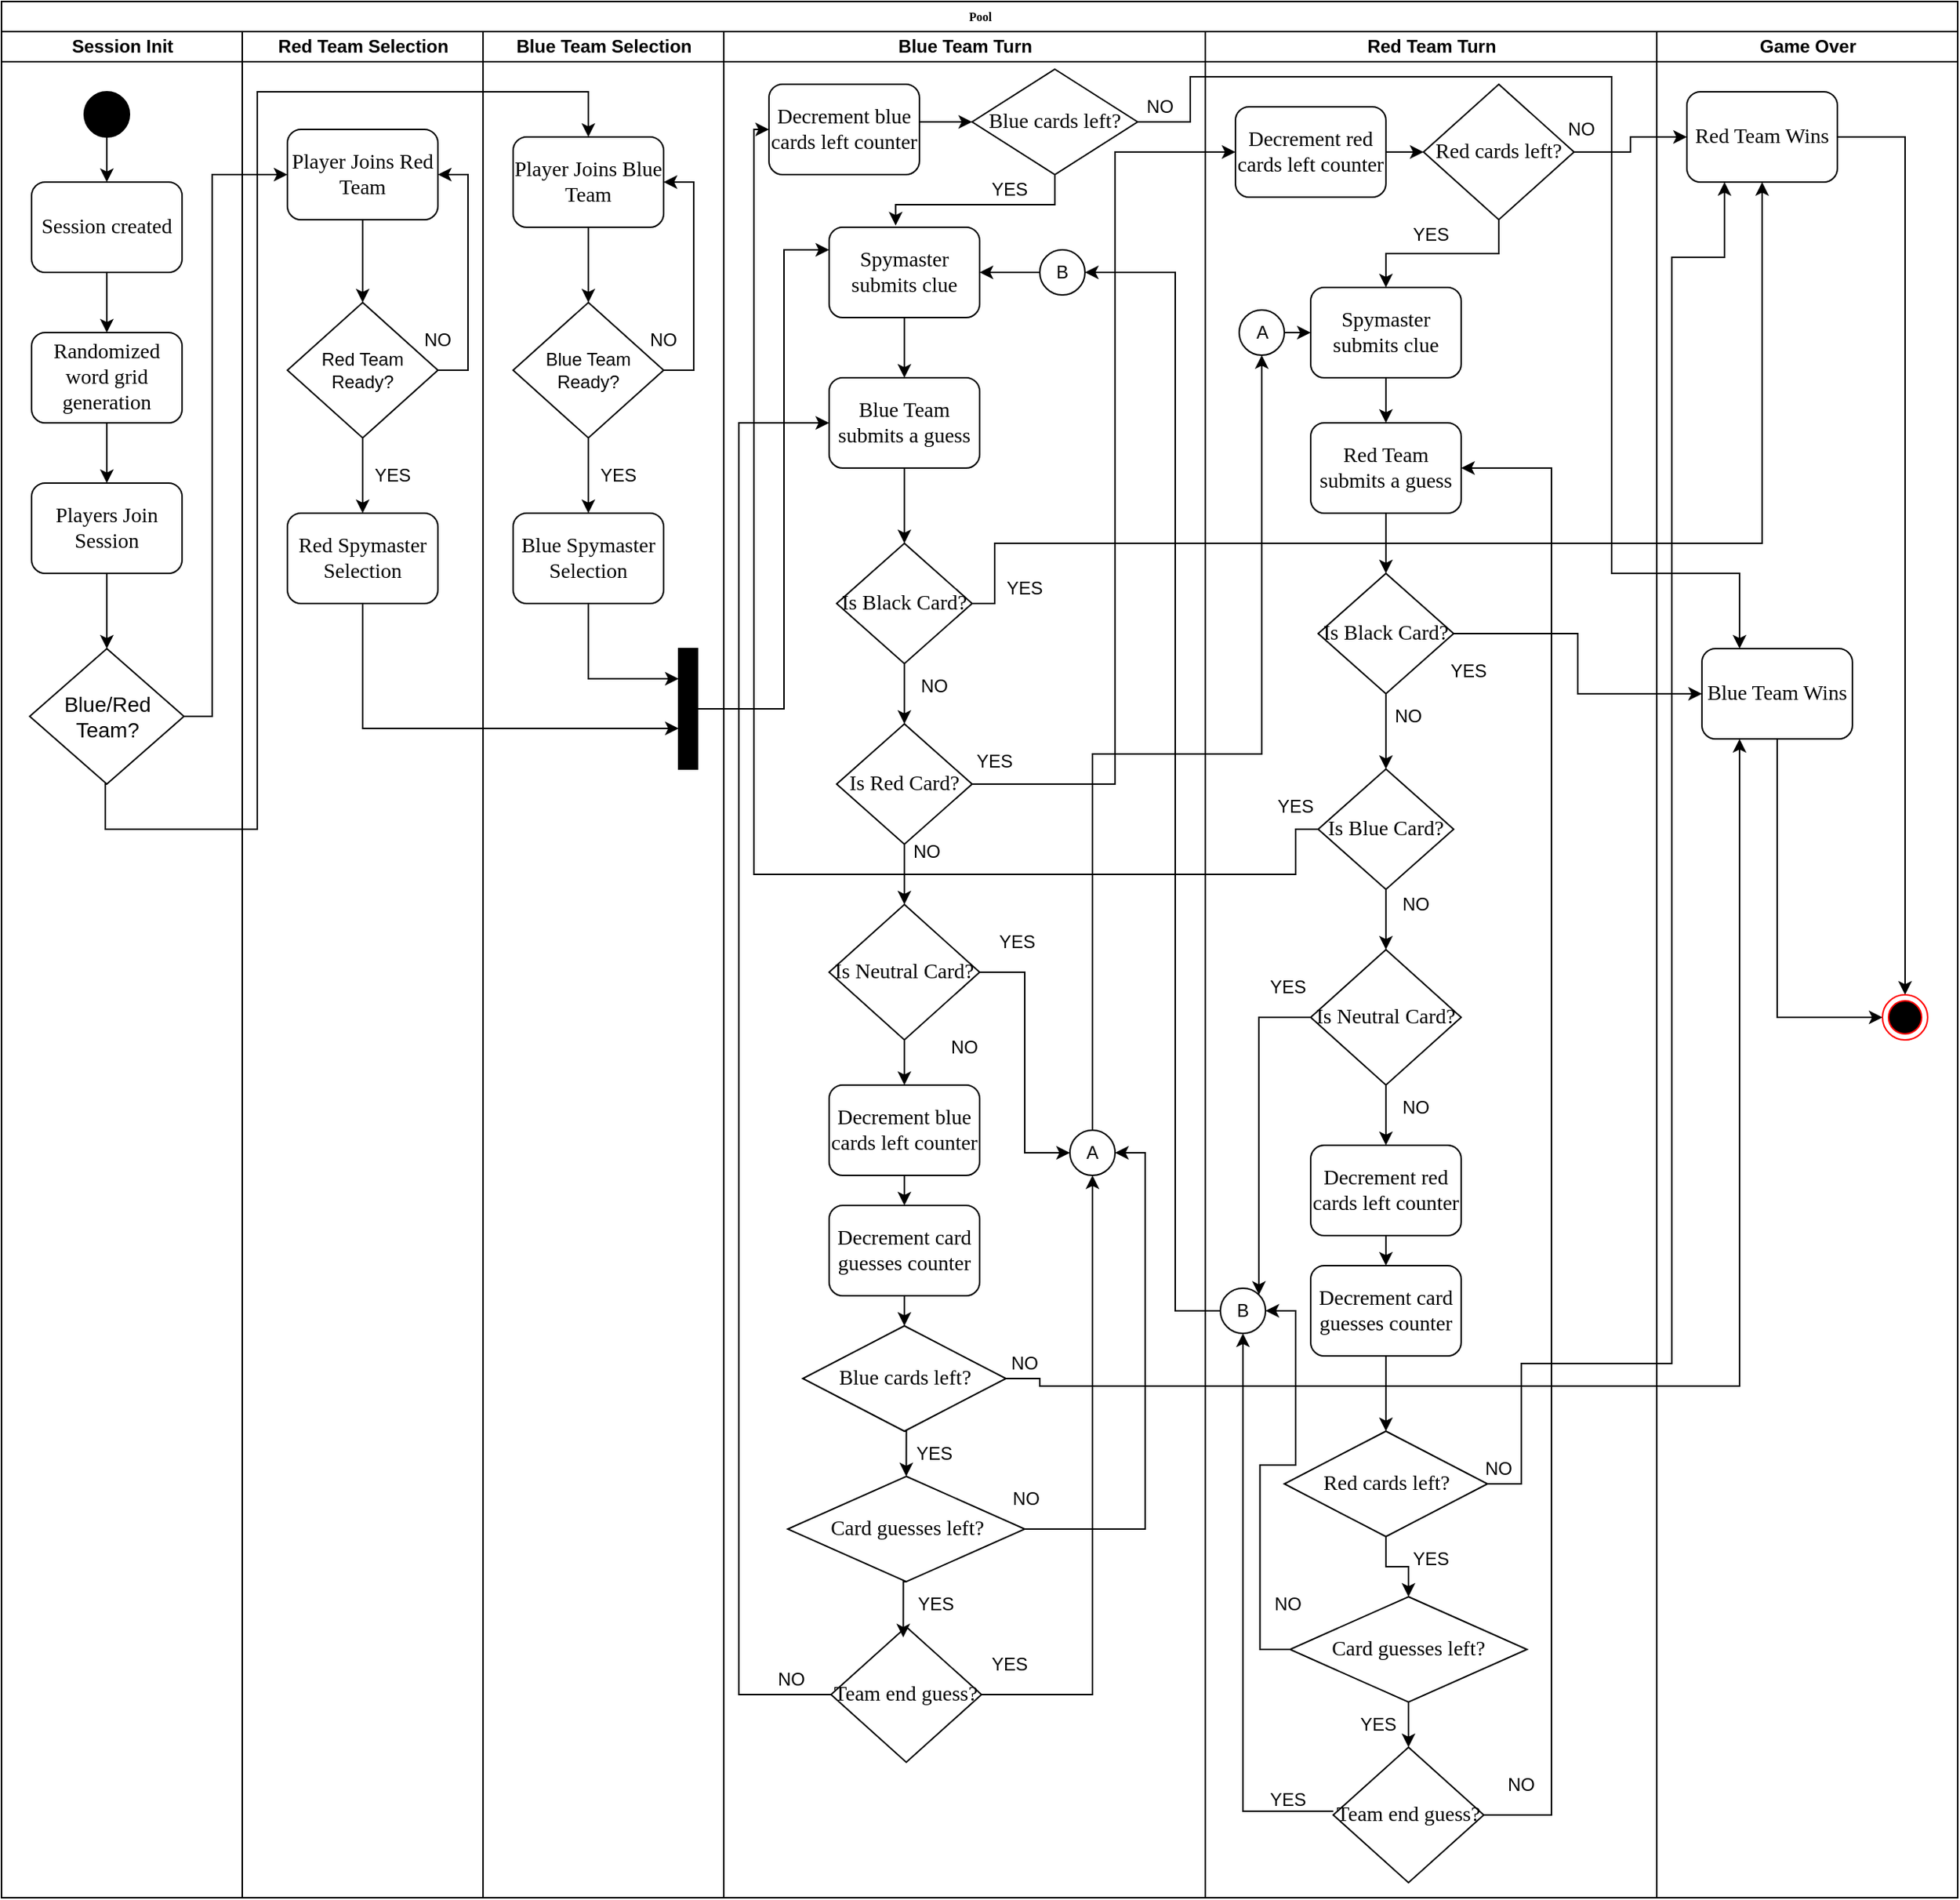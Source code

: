 <mxfile version="26.0.9">
  <diagram name="Page-1" id="74e2e168-ea6b-b213-b513-2b3c1d86103e">
    <mxGraphModel dx="1434" dy="836" grid="1" gridSize="10" guides="1" tooltips="1" connect="1" arrows="1" fold="1" page="1" pageScale="1" pageWidth="1100" pageHeight="850" background="none" math="0" shadow="0">
      <root>
        <mxCell id="0" />
        <mxCell id="1" parent="0" />
        <mxCell id="77e6c97f196da883-1" value="Pool" style="swimlane;html=1;childLayout=stackLayout;startSize=20;rounded=0;shadow=0;labelBackgroundColor=none;strokeWidth=1;fontFamily=Verdana;fontSize=8;align=center;" parent="1" vertex="1">
          <mxGeometry x="30" y="20" width="1300" height="1260" as="geometry" />
        </mxCell>
        <mxCell id="77e6c97f196da883-2" value="Session Init" style="swimlane;html=1;startSize=20;" parent="77e6c97f196da883-1" vertex="1">
          <mxGeometry y="20" width="160" height="1240" as="geometry" />
        </mxCell>
        <mxCell id="G8DcsbVch1ikdoX6uwB4-40" style="edgeStyle=orthogonalEdgeStyle;rounded=0;orthogonalLoop=1;jettySize=auto;html=1;exitX=0.5;exitY=1;exitDx=0;exitDy=0;entryX=0.5;entryY=0;entryDx=0;entryDy=0;" edge="1" parent="77e6c97f196da883-2" source="77e6c97f196da883-8" target="G8DcsbVch1ikdoX6uwB4-31">
          <mxGeometry relative="1" as="geometry" />
        </mxCell>
        <mxCell id="77e6c97f196da883-8" value="&lt;font style=&quot;font-size: 14px;&quot;&gt;Players Join Session&lt;/font&gt;" style="rounded=1;whiteSpace=wrap;html=1;shadow=0;labelBackgroundColor=none;strokeWidth=1;fontFamily=Verdana;fontSize=8;align=center;" parent="77e6c97f196da883-2" vertex="1">
          <mxGeometry x="20" y="300" width="100" height="60" as="geometry" />
        </mxCell>
        <mxCell id="aM04HESUFft2pr4y-VY5-19" style="edgeStyle=orthogonalEdgeStyle;rounded=0;orthogonalLoop=1;jettySize=auto;html=1;entryX=0.5;entryY=0;entryDx=0;entryDy=0;" parent="77e6c97f196da883-2" source="aM04HESUFft2pr4y-VY5-17" target="aM04HESUFft2pr4y-VY5-18" edge="1">
          <mxGeometry relative="1" as="geometry" />
        </mxCell>
        <mxCell id="aM04HESUFft2pr4y-VY5-17" value="" style="ellipse;fillColor=strokeColor;html=1;" parent="77e6c97f196da883-2" vertex="1">
          <mxGeometry x="55" y="40" width="30" height="30" as="geometry" />
        </mxCell>
        <mxCell id="G8DcsbVch1ikdoX6uwB4-36" style="edgeStyle=orthogonalEdgeStyle;rounded=0;orthogonalLoop=1;jettySize=auto;html=1;exitX=0.5;exitY=1;exitDx=0;exitDy=0;entryX=0.5;entryY=0;entryDx=0;entryDy=0;" edge="1" parent="77e6c97f196da883-2" source="aM04HESUFft2pr4y-VY5-18" target="G8DcsbVch1ikdoX6uwB4-35">
          <mxGeometry relative="1" as="geometry" />
        </mxCell>
        <mxCell id="aM04HESUFft2pr4y-VY5-18" value="&lt;font style=&quot;font-size: 14px;&quot;&gt;Session created&lt;/font&gt;" style="rounded=1;whiteSpace=wrap;html=1;shadow=0;labelBackgroundColor=none;strokeWidth=1;fontFamily=Verdana;fontSize=8;align=center;" parent="77e6c97f196da883-2" vertex="1">
          <mxGeometry x="20" y="100" width="100" height="60" as="geometry" />
        </mxCell>
        <mxCell id="G8DcsbVch1ikdoX6uwB4-31" value="&lt;span style=&quot;font-size: 14px;&quot;&gt;Blue/Red Team?&lt;/span&gt;" style="rhombus;whiteSpace=wrap;html=1;" vertex="1" parent="77e6c97f196da883-2">
          <mxGeometry x="18.75" y="410" width="102.5" height="90" as="geometry" />
        </mxCell>
        <mxCell id="G8DcsbVch1ikdoX6uwB4-37" style="edgeStyle=orthogonalEdgeStyle;rounded=0;orthogonalLoop=1;jettySize=auto;html=1;exitX=0.5;exitY=1;exitDx=0;exitDy=0;" edge="1" parent="77e6c97f196da883-2" source="G8DcsbVch1ikdoX6uwB4-35" target="77e6c97f196da883-8">
          <mxGeometry relative="1" as="geometry" />
        </mxCell>
        <mxCell id="G8DcsbVch1ikdoX6uwB4-35" value="&lt;font style=&quot;font-size: 14px;&quot;&gt;Randomized word grid generation&lt;/font&gt;" style="rounded=1;whiteSpace=wrap;html=1;shadow=0;labelBackgroundColor=none;strokeWidth=1;fontFamily=Verdana;fontSize=8;align=center;" vertex="1" parent="77e6c97f196da883-2">
          <mxGeometry x="20" y="200" width="100" height="60" as="geometry" />
        </mxCell>
        <mxCell id="77e6c97f196da883-3" value="Red Team Selection" style="swimlane;html=1;startSize=20;" parent="77e6c97f196da883-1" vertex="1">
          <mxGeometry x="160" y="20" width="160" height="1240" as="geometry" />
        </mxCell>
        <mxCell id="G8DcsbVch1ikdoX6uwB4-43" style="edgeStyle=orthogonalEdgeStyle;rounded=0;orthogonalLoop=1;jettySize=auto;html=1;exitX=0.5;exitY=1;exitDx=0;exitDy=0;entryX=0.5;entryY=0;entryDx=0;entryDy=0;" edge="1" parent="77e6c97f196da883-3" source="77e6c97f196da883-11" target="G8DcsbVch1ikdoX6uwB4-42">
          <mxGeometry relative="1" as="geometry" />
        </mxCell>
        <mxCell id="77e6c97f196da883-11" value="&lt;span style=&quot;font-size: 14px;&quot;&gt;Player Joins Red Team&lt;/span&gt;" style="rounded=1;whiteSpace=wrap;html=1;shadow=0;labelBackgroundColor=none;strokeWidth=1;fontFamily=Verdana;fontSize=8;align=center;" parent="77e6c97f196da883-3" vertex="1">
          <mxGeometry x="30" y="65" width="100" height="60" as="geometry" />
        </mxCell>
        <mxCell id="aM04HESUFft2pr4y-VY5-4" value="&lt;span style=&quot;font-size: 14px;&quot;&gt;Red Spymaster Selection&lt;/span&gt;" style="rounded=1;whiteSpace=wrap;html=1;shadow=0;labelBackgroundColor=none;strokeWidth=1;fontFamily=Verdana;fontSize=8;align=center;" parent="77e6c97f196da883-3" vertex="1">
          <mxGeometry x="30" y="320" width="100" height="60" as="geometry" />
        </mxCell>
        <mxCell id="G8DcsbVch1ikdoX6uwB4-44" style="edgeStyle=orthogonalEdgeStyle;rounded=0;orthogonalLoop=1;jettySize=auto;html=1;exitX=0.5;exitY=1;exitDx=0;exitDy=0;entryX=0.5;entryY=0;entryDx=0;entryDy=0;" edge="1" parent="77e6c97f196da883-3" source="G8DcsbVch1ikdoX6uwB4-42" target="aM04HESUFft2pr4y-VY5-4">
          <mxGeometry relative="1" as="geometry" />
        </mxCell>
        <mxCell id="G8DcsbVch1ikdoX6uwB4-45" style="edgeStyle=orthogonalEdgeStyle;rounded=0;orthogonalLoop=1;jettySize=auto;html=1;exitX=1;exitY=0.5;exitDx=0;exitDy=0;entryX=1;entryY=0.5;entryDx=0;entryDy=0;" edge="1" parent="77e6c97f196da883-3" source="G8DcsbVch1ikdoX6uwB4-42" target="77e6c97f196da883-11">
          <mxGeometry relative="1" as="geometry" />
        </mxCell>
        <mxCell id="G8DcsbVch1ikdoX6uwB4-42" value="Red Team Ready?" style="rhombus;whiteSpace=wrap;html=1;" vertex="1" parent="77e6c97f196da883-3">
          <mxGeometry x="30" y="180" width="100" height="90" as="geometry" />
        </mxCell>
        <mxCell id="G8DcsbVch1ikdoX6uwB4-46" value="YES" style="text;html=1;align=center;verticalAlign=middle;whiteSpace=wrap;rounded=0;" vertex="1" parent="77e6c97f196da883-3">
          <mxGeometry x="70" y="280" width="60" height="30" as="geometry" />
        </mxCell>
        <mxCell id="G8DcsbVch1ikdoX6uwB4-47" value="NO" style="text;html=1;align=center;verticalAlign=middle;whiteSpace=wrap;rounded=0;" vertex="1" parent="77e6c97f196da883-3">
          <mxGeometry x="100" y="190" width="60" height="30" as="geometry" />
        </mxCell>
        <mxCell id="77e6c97f196da883-4" value="Blue Team Selection" style="swimlane;html=1;startSize=20;" parent="77e6c97f196da883-1" vertex="1">
          <mxGeometry x="320" y="20" width="160" height="1240" as="geometry" />
        </mxCell>
        <mxCell id="G8DcsbVch1ikdoX6uwB4-49" style="edgeStyle=orthogonalEdgeStyle;rounded=0;orthogonalLoop=1;jettySize=auto;html=1;exitX=0.5;exitY=1;exitDx=0;exitDy=0;entryX=0.5;entryY=0;entryDx=0;entryDy=0;" edge="1" parent="77e6c97f196da883-4" source="77e6c97f196da883-12" target="G8DcsbVch1ikdoX6uwB4-48">
          <mxGeometry relative="1" as="geometry" />
        </mxCell>
        <mxCell id="77e6c97f196da883-12" value="&lt;span style=&quot;font-size: 14px;&quot;&gt;Player Joins Blue Team&lt;/span&gt;" style="rounded=1;whiteSpace=wrap;html=1;shadow=0;labelBackgroundColor=none;strokeWidth=1;fontFamily=Verdana;fontSize=8;align=center;" parent="77e6c97f196da883-4" vertex="1">
          <mxGeometry x="20" y="70" width="100" height="60" as="geometry" />
        </mxCell>
        <mxCell id="aM04HESUFft2pr4y-VY5-8" value="&lt;span style=&quot;font-size: 14px;&quot;&gt;Blue Spymaster Selection&lt;/span&gt;" style="rounded=1;whiteSpace=wrap;html=1;shadow=0;labelBackgroundColor=none;strokeWidth=1;fontFamily=Verdana;fontSize=8;align=center;" parent="77e6c97f196da883-4" vertex="1">
          <mxGeometry x="20" y="320" width="100" height="60" as="geometry" />
        </mxCell>
        <mxCell id="aM04HESUFft2pr4y-VY5-14" value="" style="html=1;points=[];perimeter=orthogonalPerimeter;fillColor=strokeColor;" parent="77e6c97f196da883-4" vertex="1">
          <mxGeometry x="130" y="410" width="12.5" height="80" as="geometry" />
        </mxCell>
        <mxCell id="aM04HESUFft2pr4y-VY5-22" style="edgeStyle=orthogonalEdgeStyle;rounded=0;orthogonalLoop=1;jettySize=auto;html=1;exitX=0.5;exitY=1;exitDx=0;exitDy=0;entryX=0;entryY=0.25;entryDx=0;entryDy=0;entryPerimeter=0;" parent="77e6c97f196da883-4" source="aM04HESUFft2pr4y-VY5-8" target="aM04HESUFft2pr4y-VY5-14" edge="1">
          <mxGeometry relative="1" as="geometry" />
        </mxCell>
        <mxCell id="G8DcsbVch1ikdoX6uwB4-50" style="edgeStyle=orthogonalEdgeStyle;rounded=0;orthogonalLoop=1;jettySize=auto;html=1;exitX=0.5;exitY=1;exitDx=0;exitDy=0;entryX=0.5;entryY=0;entryDx=0;entryDy=0;" edge="1" parent="77e6c97f196da883-4" source="G8DcsbVch1ikdoX6uwB4-48" target="aM04HESUFft2pr4y-VY5-8">
          <mxGeometry relative="1" as="geometry" />
        </mxCell>
        <mxCell id="G8DcsbVch1ikdoX6uwB4-51" style="edgeStyle=orthogonalEdgeStyle;rounded=0;orthogonalLoop=1;jettySize=auto;html=1;exitX=1;exitY=0.5;exitDx=0;exitDy=0;entryX=1;entryY=0.5;entryDx=0;entryDy=0;" edge="1" parent="77e6c97f196da883-4" source="G8DcsbVch1ikdoX6uwB4-48" target="77e6c97f196da883-12">
          <mxGeometry relative="1" as="geometry" />
        </mxCell>
        <mxCell id="G8DcsbVch1ikdoX6uwB4-48" value="Blue Team Ready?" style="rhombus;whiteSpace=wrap;html=1;" vertex="1" parent="77e6c97f196da883-4">
          <mxGeometry x="20" y="180" width="100" height="90" as="geometry" />
        </mxCell>
        <mxCell id="G8DcsbVch1ikdoX6uwB4-52" value="NO" style="text;html=1;align=center;verticalAlign=middle;whiteSpace=wrap;rounded=0;" vertex="1" parent="77e6c97f196da883-4">
          <mxGeometry x="90" y="190" width="60" height="30" as="geometry" />
        </mxCell>
        <mxCell id="G8DcsbVch1ikdoX6uwB4-53" value="YES" style="text;html=1;align=center;verticalAlign=middle;whiteSpace=wrap;rounded=0;" vertex="1" parent="77e6c97f196da883-4">
          <mxGeometry x="60" y="280" width="60" height="30" as="geometry" />
        </mxCell>
        <mxCell id="77e6c97f196da883-5" value="Blue Team Turn" style="swimlane;html=1;startSize=20;" parent="77e6c97f196da883-1" vertex="1">
          <mxGeometry x="480" y="20" width="320" height="1240" as="geometry" />
        </mxCell>
        <mxCell id="aM04HESUFft2pr4y-VY5-46" style="edgeStyle=orthogonalEdgeStyle;rounded=0;orthogonalLoop=1;jettySize=auto;html=1;entryX=0.5;entryY=0;entryDx=0;entryDy=0;" parent="77e6c97f196da883-5" source="77e6c97f196da883-16" target="aM04HESUFft2pr4y-VY5-41" edge="1">
          <mxGeometry relative="1" as="geometry" />
        </mxCell>
        <mxCell id="77e6c97f196da883-16" value="&lt;span style=&quot;font-size: 14px;&quot;&gt;Is Black Card?&lt;/span&gt;" style="rhombus;whiteSpace=wrap;html=1;rounded=0;shadow=0;labelBackgroundColor=none;strokeWidth=1;fontFamily=Verdana;fontSize=8;align=center;" parent="77e6c97f196da883-5" vertex="1">
          <mxGeometry x="75" y="340" width="90" height="80" as="geometry" />
        </mxCell>
        <mxCell id="aM04HESUFft2pr4y-VY5-34" style="edgeStyle=orthogonalEdgeStyle;rounded=0;orthogonalLoop=1;jettySize=auto;html=1;exitX=0.5;exitY=1;exitDx=0;exitDy=0;entryX=0.5;entryY=0;entryDx=0;entryDy=0;" parent="77e6c97f196da883-5" source="aM04HESUFft2pr4y-VY5-23" target="aM04HESUFft2pr4y-VY5-33" edge="1">
          <mxGeometry relative="1" as="geometry" />
        </mxCell>
        <mxCell id="aM04HESUFft2pr4y-VY5-23" value="&lt;span style=&quot;font-size: 14px;&quot;&gt;Spymaster submits clue&lt;/span&gt;" style="rounded=1;whiteSpace=wrap;html=1;shadow=0;labelBackgroundColor=none;strokeWidth=1;fontFamily=Verdana;fontSize=8;align=center;" parent="77e6c97f196da883-5" vertex="1">
          <mxGeometry x="70" y="130" width="100" height="60" as="geometry" />
        </mxCell>
        <mxCell id="aM04HESUFft2pr4y-VY5-36" style="edgeStyle=orthogonalEdgeStyle;rounded=0;orthogonalLoop=1;jettySize=auto;html=1;exitX=0.5;exitY=1;exitDx=0;exitDy=0;entryX=0.5;entryY=0;entryDx=0;entryDy=0;" parent="77e6c97f196da883-5" source="aM04HESUFft2pr4y-VY5-33" target="77e6c97f196da883-16" edge="1">
          <mxGeometry relative="1" as="geometry" />
        </mxCell>
        <mxCell id="aM04HESUFft2pr4y-VY5-33" value="&lt;span style=&quot;font-size: 14px;&quot;&gt;Blue Team submits a guess&lt;/span&gt;" style="rounded=1;whiteSpace=wrap;html=1;shadow=0;labelBackgroundColor=none;strokeWidth=1;fontFamily=Verdana;fontSize=8;align=center;" parent="77e6c97f196da883-5" vertex="1">
          <mxGeometry x="70" y="230" width="100" height="60" as="geometry" />
        </mxCell>
        <mxCell id="aM04HESUFft2pr4y-VY5-39" value="YES" style="text;html=1;align=center;verticalAlign=middle;whiteSpace=wrap;rounded=0;" parent="77e6c97f196da883-5" vertex="1">
          <mxGeometry x="150" y="470" width="60" height="30" as="geometry" />
        </mxCell>
        <mxCell id="aM04HESUFft2pr4y-VY5-69" style="edgeStyle=orthogonalEdgeStyle;rounded=0;orthogonalLoop=1;jettySize=auto;html=1;entryX=0.5;entryY=0;entryDx=0;entryDy=0;" parent="77e6c97f196da883-5" source="aM04HESUFft2pr4y-VY5-41" target="aM04HESUFft2pr4y-VY5-55" edge="1">
          <mxGeometry relative="1" as="geometry" />
        </mxCell>
        <mxCell id="aM04HESUFft2pr4y-VY5-41" value="&lt;span style=&quot;font-size: 14px;&quot;&gt;Is Red Card?&lt;/span&gt;" style="rhombus;whiteSpace=wrap;html=1;rounded=0;shadow=0;labelBackgroundColor=none;strokeWidth=1;fontFamily=Verdana;fontSize=8;align=center;" parent="77e6c97f196da883-5" vertex="1">
          <mxGeometry x="75" y="460" width="90" height="80" as="geometry" />
        </mxCell>
        <mxCell id="G8DcsbVch1ikdoX6uwB4-3" style="edgeStyle=orthogonalEdgeStyle;rounded=0;orthogonalLoop=1;jettySize=auto;html=1;exitX=0.5;exitY=1;exitDx=0;exitDy=0;entryX=0.5;entryY=0;entryDx=0;entryDy=0;" edge="1" parent="77e6c97f196da883-5" source="aM04HESUFft2pr4y-VY5-55" target="G8DcsbVch1ikdoX6uwB4-4">
          <mxGeometry relative="1" as="geometry">
            <mxPoint x="120" y="690" as="targetPoint" />
          </mxGeometry>
        </mxCell>
        <mxCell id="G8DcsbVch1ikdoX6uwB4-75" style="edgeStyle=orthogonalEdgeStyle;rounded=0;orthogonalLoop=1;jettySize=auto;html=1;exitX=1;exitY=0.5;exitDx=0;exitDy=0;entryX=0;entryY=0.5;entryDx=0;entryDy=0;" edge="1" parent="77e6c97f196da883-5" source="aM04HESUFft2pr4y-VY5-55" target="G8DcsbVch1ikdoX6uwB4-70">
          <mxGeometry relative="1" as="geometry" />
        </mxCell>
        <mxCell id="aM04HESUFft2pr4y-VY5-55" value="&lt;span style=&quot;font-size: 14px;&quot;&gt;Is Neutral Card?&lt;/span&gt;" style="rhombus;whiteSpace=wrap;html=1;rounded=0;shadow=0;labelBackgroundColor=none;strokeWidth=1;fontFamily=Verdana;fontSize=8;align=center;" parent="77e6c97f196da883-5" vertex="1">
          <mxGeometry x="70" y="580" width="100" height="90" as="geometry" />
        </mxCell>
        <mxCell id="aM04HESUFft2pr4y-VY5-67" style="edgeStyle=orthogonalEdgeStyle;rounded=0;orthogonalLoop=1;jettySize=auto;html=1;exitX=0;exitY=0.5;exitDx=0;exitDy=0;entryX=0;entryY=0.5;entryDx=0;entryDy=0;" parent="77e6c97f196da883-5" source="aM04HESUFft2pr4y-VY5-64" target="aM04HESUFft2pr4y-VY5-33" edge="1">
          <mxGeometry relative="1" as="geometry">
            <Array as="points">
              <mxPoint x="10" y="1105" />
              <mxPoint x="10" y="260" />
            </Array>
          </mxGeometry>
        </mxCell>
        <mxCell id="G8DcsbVch1ikdoX6uwB4-73" style="edgeStyle=orthogonalEdgeStyle;rounded=0;orthogonalLoop=1;jettySize=auto;html=1;exitX=1;exitY=0.5;exitDx=0;exitDy=0;entryX=0.5;entryY=1;entryDx=0;entryDy=0;" edge="1" parent="77e6c97f196da883-5" source="aM04HESUFft2pr4y-VY5-64" target="G8DcsbVch1ikdoX6uwB4-70">
          <mxGeometry relative="1" as="geometry" />
        </mxCell>
        <mxCell id="aM04HESUFft2pr4y-VY5-64" value="&lt;span style=&quot;font-size: 14px;&quot;&gt;Team end guess?&lt;/span&gt;" style="rhombus;whiteSpace=wrap;html=1;rounded=0;shadow=0;labelBackgroundColor=none;strokeWidth=1;fontFamily=Verdana;fontSize=8;align=center;" parent="77e6c97f196da883-5" vertex="1">
          <mxGeometry x="71.25" y="1060" width="100" height="90" as="geometry" />
        </mxCell>
        <mxCell id="aM04HESUFft2pr4y-VY5-86" value="YES" style="text;html=1;align=center;verticalAlign=middle;whiteSpace=wrap;rounded=0;" parent="77e6c97f196da883-5" vertex="1">
          <mxGeometry x="170" y="355" width="60" height="30" as="geometry" />
        </mxCell>
        <mxCell id="aM04HESUFft2pr4y-VY5-88" value="YES" style="text;html=1;align=center;verticalAlign=middle;whiteSpace=wrap;rounded=0;" parent="77e6c97f196da883-5" vertex="1">
          <mxGeometry x="165" y="590" width="60" height="30" as="geometry" />
        </mxCell>
        <mxCell id="aM04HESUFft2pr4y-VY5-105" value="NO" style="text;html=1;align=center;verticalAlign=middle;whiteSpace=wrap;rounded=0;" parent="77e6c97f196da883-5" vertex="1">
          <mxGeometry x="110" y="420" width="60" height="30" as="geometry" />
        </mxCell>
        <mxCell id="aM04HESUFft2pr4y-VY5-106" value="NO" style="text;html=1;align=center;verticalAlign=middle;whiteSpace=wrap;rounded=0;" parent="77e6c97f196da883-5" vertex="1">
          <mxGeometry x="105" y="530" width="60" height="30" as="geometry" />
        </mxCell>
        <mxCell id="aM04HESUFft2pr4y-VY5-107" value="NO" style="text;html=1;align=center;verticalAlign=middle;whiteSpace=wrap;rounded=0;" parent="77e6c97f196da883-5" vertex="1">
          <mxGeometry x="130" y="660" width="60" height="30" as="geometry" />
        </mxCell>
        <mxCell id="aM04HESUFft2pr4y-VY5-108" value="&lt;span style=&quot;font-size: 14px;&quot;&gt;Blue cards left?&lt;/span&gt;" style="rhombus;whiteSpace=wrap;html=1;rounded=0;shadow=0;labelBackgroundColor=none;strokeWidth=1;fontFamily=Verdana;fontSize=8;align=center;" parent="77e6c97f196da883-5" vertex="1">
          <mxGeometry x="165" y="25" width="110" height="70" as="geometry" />
        </mxCell>
        <mxCell id="aM04HESUFft2pr4y-VY5-109" style="edgeStyle=orthogonalEdgeStyle;rounded=0;orthogonalLoop=1;jettySize=auto;html=1;entryX=0.442;entryY=-0.019;entryDx=0;entryDy=0;entryPerimeter=0;" parent="77e6c97f196da883-5" source="aM04HESUFft2pr4y-VY5-108" target="aM04HESUFft2pr4y-VY5-23" edge="1">
          <mxGeometry relative="1" as="geometry">
            <Array as="points">
              <mxPoint x="220" y="115" />
              <mxPoint x="114" y="115" />
            </Array>
          </mxGeometry>
        </mxCell>
        <mxCell id="aM04HESUFft2pr4y-VY5-110" value="YES" style="text;html=1;align=center;verticalAlign=middle;whiteSpace=wrap;rounded=0;" parent="77e6c97f196da883-5" vertex="1">
          <mxGeometry x="160" y="90" width="60" height="30" as="geometry" />
        </mxCell>
        <mxCell id="aM04HESUFft2pr4y-VY5-114" value="NO" style="text;html=1;align=center;verticalAlign=middle;whiteSpace=wrap;rounded=0;rotation=0;" parent="77e6c97f196da883-5" vertex="1">
          <mxGeometry x="260" y="35" width="60" height="30" as="geometry" />
        </mxCell>
        <mxCell id="aM04HESUFft2pr4y-VY5-158" value="NO" style="text;html=1;align=center;verticalAlign=middle;whiteSpace=wrap;rounded=0;" parent="77e6c97f196da883-5" vertex="1">
          <mxGeometry x="15" y="1080" width="60" height="30" as="geometry" />
        </mxCell>
        <mxCell id="aM04HESUFft2pr4y-VY5-159" value="YES" style="text;html=1;align=center;verticalAlign=middle;whiteSpace=wrap;rounded=0;" parent="77e6c97f196da883-5" vertex="1">
          <mxGeometry x="160" y="1070" width="60" height="30" as="geometry" />
        </mxCell>
        <mxCell id="G8DcsbVch1ikdoX6uwB4-56" style="edgeStyle=orthogonalEdgeStyle;rounded=0;orthogonalLoop=1;jettySize=auto;html=1;exitX=0.5;exitY=1;exitDx=0;exitDy=0;entryX=0.5;entryY=0;entryDx=0;entryDy=0;" edge="1" parent="77e6c97f196da883-5" source="G8DcsbVch1ikdoX6uwB4-4" target="G8DcsbVch1ikdoX6uwB4-55">
          <mxGeometry relative="1" as="geometry" />
        </mxCell>
        <mxCell id="G8DcsbVch1ikdoX6uwB4-4" value="&lt;span style=&quot;font-size: 14px;&quot;&gt;Decrement blue cards left counter&lt;/span&gt;" style="rounded=1;whiteSpace=wrap;html=1;shadow=0;labelBackgroundColor=none;strokeWidth=1;fontFamily=Verdana;fontSize=8;align=center;" vertex="1" parent="77e6c97f196da883-5">
          <mxGeometry x="70" y="700" width="100" height="60" as="geometry" />
        </mxCell>
        <mxCell id="G8DcsbVch1ikdoX6uwB4-60" style="edgeStyle=orthogonalEdgeStyle;rounded=0;orthogonalLoop=1;jettySize=auto;html=1;exitX=0.5;exitY=1;exitDx=0;exitDy=0;entryX=0.5;entryY=0;entryDx=0;entryDy=0;" edge="1" parent="77e6c97f196da883-5" source="G8DcsbVch1ikdoX6uwB4-7" target="G8DcsbVch1ikdoX6uwB4-59">
          <mxGeometry relative="1" as="geometry" />
        </mxCell>
        <mxCell id="G8DcsbVch1ikdoX6uwB4-7" value="&lt;span style=&quot;font-size: 14px;&quot;&gt;Blue cards left?&lt;/span&gt;" style="rhombus;whiteSpace=wrap;html=1;rounded=0;shadow=0;labelBackgroundColor=none;strokeWidth=1;fontFamily=Verdana;fontSize=8;align=center;" vertex="1" parent="77e6c97f196da883-5">
          <mxGeometry x="52.5" y="860" width="135" height="70" as="geometry" />
        </mxCell>
        <mxCell id="G8DcsbVch1ikdoX6uwB4-10" value="NO" style="text;html=1;align=center;verticalAlign=middle;whiteSpace=wrap;rounded=0;" vertex="1" parent="77e6c97f196da883-5">
          <mxGeometry x="170" y="870" width="60" height="30" as="geometry" />
        </mxCell>
        <mxCell id="G8DcsbVch1ikdoX6uwB4-19" style="edgeStyle=orthogonalEdgeStyle;rounded=0;orthogonalLoop=1;jettySize=auto;html=1;exitX=1;exitY=0.5;exitDx=0;exitDy=0;entryX=0;entryY=0.5;entryDx=0;entryDy=0;" edge="1" parent="77e6c97f196da883-5" source="G8DcsbVch1ikdoX6uwB4-17" target="aM04HESUFft2pr4y-VY5-108">
          <mxGeometry relative="1" as="geometry">
            <Array as="points">
              <mxPoint x="130" y="60" />
            </Array>
          </mxGeometry>
        </mxCell>
        <mxCell id="G8DcsbVch1ikdoX6uwB4-17" value="&lt;span style=&quot;font-size: 14px;&quot;&gt;Decrement blue cards left counter&lt;/span&gt;" style="rounded=1;whiteSpace=wrap;html=1;shadow=0;labelBackgroundColor=none;strokeWidth=1;fontFamily=Verdana;fontSize=8;align=center;" vertex="1" parent="77e6c97f196da883-5">
          <mxGeometry x="30" y="35" width="100" height="60" as="geometry" />
        </mxCell>
        <mxCell id="G8DcsbVch1ikdoX6uwB4-58" style="edgeStyle=orthogonalEdgeStyle;rounded=0;orthogonalLoop=1;jettySize=auto;html=1;exitX=0.5;exitY=1;exitDx=0;exitDy=0;entryX=0.5;entryY=0;entryDx=0;entryDy=0;" edge="1" parent="77e6c97f196da883-5" source="G8DcsbVch1ikdoX6uwB4-55" target="G8DcsbVch1ikdoX6uwB4-7">
          <mxGeometry relative="1" as="geometry" />
        </mxCell>
        <mxCell id="G8DcsbVch1ikdoX6uwB4-55" value="&lt;span style=&quot;font-size: 14px;&quot;&gt;Decrement card guesses counter&lt;/span&gt;" style="rounded=1;whiteSpace=wrap;html=1;shadow=0;labelBackgroundColor=none;strokeWidth=1;fontFamily=Verdana;fontSize=8;align=center;" vertex="1" parent="77e6c97f196da883-5">
          <mxGeometry x="70" y="780" width="100" height="60" as="geometry" />
        </mxCell>
        <mxCell id="G8DcsbVch1ikdoX6uwB4-74" style="edgeStyle=orthogonalEdgeStyle;rounded=0;orthogonalLoop=1;jettySize=auto;html=1;exitX=1;exitY=0.5;exitDx=0;exitDy=0;entryX=1;entryY=0.5;entryDx=0;entryDy=0;" edge="1" parent="77e6c97f196da883-5" source="G8DcsbVch1ikdoX6uwB4-59" target="G8DcsbVch1ikdoX6uwB4-70">
          <mxGeometry relative="1" as="geometry" />
        </mxCell>
        <mxCell id="G8DcsbVch1ikdoX6uwB4-59" value="&lt;span style=&quot;font-size: 14px;&quot;&gt;Card guesses left?&lt;/span&gt;" style="rhombus;whiteSpace=wrap;html=1;rounded=0;shadow=0;labelBackgroundColor=none;strokeWidth=1;fontFamily=Verdana;fontSize=8;align=center;" vertex="1" parent="77e6c97f196da883-5">
          <mxGeometry x="42.5" y="960" width="157.5" height="70" as="geometry" />
        </mxCell>
        <mxCell id="G8DcsbVch1ikdoX6uwB4-64" style="edgeStyle=orthogonalEdgeStyle;rounded=0;orthogonalLoop=1;jettySize=auto;html=1;exitX=0.5;exitY=1;exitDx=0;exitDy=0;entryX=0.48;entryY=0.078;entryDx=0;entryDy=0;entryPerimeter=0;" edge="1" parent="77e6c97f196da883-5" source="G8DcsbVch1ikdoX6uwB4-59" target="aM04HESUFft2pr4y-VY5-64">
          <mxGeometry relative="1" as="geometry" />
        </mxCell>
        <mxCell id="G8DcsbVch1ikdoX6uwB4-65" value="NO" style="text;html=1;align=center;verticalAlign=middle;whiteSpace=wrap;rounded=0;" vertex="1" parent="77e6c97f196da883-5">
          <mxGeometry x="171.25" y="960" width="60" height="30" as="geometry" />
        </mxCell>
        <mxCell id="G8DcsbVch1ikdoX6uwB4-66" value="YES" style="text;html=1;align=center;verticalAlign=middle;whiteSpace=wrap;rounded=0;" vertex="1" parent="77e6c97f196da883-5">
          <mxGeometry x="110" y="930" width="60" height="30" as="geometry" />
        </mxCell>
        <mxCell id="G8DcsbVch1ikdoX6uwB4-67" value="YES" style="text;html=1;align=center;verticalAlign=middle;whiteSpace=wrap;rounded=0;" vertex="1" parent="77e6c97f196da883-5">
          <mxGeometry x="111.25" y="1030" width="60" height="30" as="geometry" />
        </mxCell>
        <mxCell id="G8DcsbVch1ikdoX6uwB4-70" value="A" style="ellipse;whiteSpace=wrap;html=1;aspect=fixed;" vertex="1" parent="77e6c97f196da883-5">
          <mxGeometry x="230" y="730" width="30" height="30" as="geometry" />
        </mxCell>
        <mxCell id="G8DcsbVch1ikdoX6uwB4-95" style="edgeStyle=orthogonalEdgeStyle;rounded=0;orthogonalLoop=1;jettySize=auto;html=1;exitX=0;exitY=0.5;exitDx=0;exitDy=0;" edge="1" parent="77e6c97f196da883-5" source="G8DcsbVch1ikdoX6uwB4-94" target="aM04HESUFft2pr4y-VY5-23">
          <mxGeometry relative="1" as="geometry" />
        </mxCell>
        <mxCell id="G8DcsbVch1ikdoX6uwB4-94" value="B" style="ellipse;whiteSpace=wrap;html=1;aspect=fixed;" vertex="1" parent="77e6c97f196da883-5">
          <mxGeometry x="210" y="145" width="30" height="30" as="geometry" />
        </mxCell>
        <mxCell id="77e6c97f196da883-6" value="Red Team Turn" style="swimlane;html=1;startSize=20;" parent="77e6c97f196da883-1" vertex="1">
          <mxGeometry x="800" y="20" width="300" height="1240" as="geometry" />
        </mxCell>
        <mxCell id="aM04HESUFft2pr4y-VY5-57" style="edgeStyle=orthogonalEdgeStyle;rounded=0;orthogonalLoop=1;jettySize=auto;html=1;entryX=0.5;entryY=0;entryDx=0;entryDy=0;" parent="77e6c97f196da883-6" source="aM04HESUFft2pr4y-VY5-48" target="aM04HESUFft2pr4y-VY5-56" edge="1">
          <mxGeometry relative="1" as="geometry" />
        </mxCell>
        <mxCell id="aM04HESUFft2pr4y-VY5-48" value="&lt;span style=&quot;font-size: 14px;&quot;&gt;Red cards left?&lt;/span&gt;" style="rhombus;whiteSpace=wrap;html=1;rounded=0;shadow=0;labelBackgroundColor=none;strokeWidth=1;fontFamily=Verdana;fontSize=8;align=center;" parent="77e6c97f196da883-6" vertex="1">
          <mxGeometry x="145" y="35" width="100" height="90" as="geometry" />
        </mxCell>
        <mxCell id="aM04HESUFft2pr4y-VY5-52" value="NO" style="text;html=1;align=center;verticalAlign=middle;whiteSpace=wrap;rounded=0;rotation=0;" parent="77e6c97f196da883-6" vertex="1">
          <mxGeometry x="220" y="50" width="60" height="30" as="geometry" />
        </mxCell>
        <mxCell id="aM04HESUFft2pr4y-VY5-140" style="edgeStyle=orthogonalEdgeStyle;rounded=0;orthogonalLoop=1;jettySize=auto;html=1;entryX=0.5;entryY=0;entryDx=0;entryDy=0;" parent="77e6c97f196da883-6" source="aM04HESUFft2pr4y-VY5-56" target="aM04HESUFft2pr4y-VY5-139" edge="1">
          <mxGeometry relative="1" as="geometry" />
        </mxCell>
        <mxCell id="aM04HESUFft2pr4y-VY5-56" value="&lt;span style=&quot;font-size: 14px;&quot;&gt;Spymaster submits clue&lt;/span&gt;" style="rounded=1;whiteSpace=wrap;html=1;shadow=0;labelBackgroundColor=none;strokeWidth=1;fontFamily=Verdana;fontSize=8;align=center;" parent="77e6c97f196da883-6" vertex="1">
          <mxGeometry x="70" y="170" width="100" height="60" as="geometry" />
        </mxCell>
        <mxCell id="aM04HESUFft2pr4y-VY5-115" value="YES" style="text;html=1;align=center;verticalAlign=middle;whiteSpace=wrap;rounded=0;" parent="77e6c97f196da883-6" vertex="1">
          <mxGeometry x="120" y="120" width="60" height="30" as="geometry" />
        </mxCell>
        <mxCell id="aM04HESUFft2pr4y-VY5-142" style="edgeStyle=orthogonalEdgeStyle;rounded=0;orthogonalLoop=1;jettySize=auto;html=1;entryX=0.5;entryY=0;entryDx=0;entryDy=0;" parent="77e6c97f196da883-6" source="aM04HESUFft2pr4y-VY5-139" target="aM04HESUFft2pr4y-VY5-141" edge="1">
          <mxGeometry relative="1" as="geometry" />
        </mxCell>
        <mxCell id="aM04HESUFft2pr4y-VY5-139" value="&lt;span style=&quot;font-size: 14px;&quot;&gt;Red Team submits a guess&lt;/span&gt;" style="rounded=1;whiteSpace=wrap;html=1;shadow=0;labelBackgroundColor=none;strokeWidth=1;fontFamily=Verdana;fontSize=8;align=center;" parent="77e6c97f196da883-6" vertex="1">
          <mxGeometry x="70" y="260" width="100" height="60" as="geometry" />
        </mxCell>
        <mxCell id="aM04HESUFft2pr4y-VY5-147" style="edgeStyle=orthogonalEdgeStyle;rounded=0;orthogonalLoop=1;jettySize=auto;html=1;entryX=0.5;entryY=0;entryDx=0;entryDy=0;" parent="77e6c97f196da883-6" source="aM04HESUFft2pr4y-VY5-141" target="aM04HESUFft2pr4y-VY5-145" edge="1">
          <mxGeometry relative="1" as="geometry" />
        </mxCell>
        <mxCell id="aM04HESUFft2pr4y-VY5-141" value="&lt;span style=&quot;font-size: 14px;&quot;&gt;Is Black Card?&lt;/span&gt;" style="rhombus;whiteSpace=wrap;html=1;rounded=0;shadow=0;labelBackgroundColor=none;strokeWidth=1;fontFamily=Verdana;fontSize=8;align=center;" parent="77e6c97f196da883-6" vertex="1">
          <mxGeometry x="75" y="360" width="90" height="80" as="geometry" />
        </mxCell>
        <mxCell id="aM04HESUFft2pr4y-VY5-144" value="YES" style="text;html=1;align=center;verticalAlign=middle;whiteSpace=wrap;rounded=0;" parent="77e6c97f196da883-6" vertex="1">
          <mxGeometry x="145" y="410" width="60" height="30" as="geometry" />
        </mxCell>
        <mxCell id="aM04HESUFft2pr4y-VY5-153" style="edgeStyle=orthogonalEdgeStyle;rounded=0;orthogonalLoop=1;jettySize=auto;html=1;exitX=0.5;exitY=1;exitDx=0;exitDy=0;entryX=0.5;entryY=0;entryDx=0;entryDy=0;" parent="77e6c97f196da883-6" source="aM04HESUFft2pr4y-VY5-145" target="aM04HESUFft2pr4y-VY5-151" edge="1">
          <mxGeometry relative="1" as="geometry" />
        </mxCell>
        <mxCell id="aM04HESUFft2pr4y-VY5-145" value="&lt;span style=&quot;font-size: 14px;&quot;&gt;Is Blue Card?&lt;/span&gt;" style="rhombus;whiteSpace=wrap;html=1;rounded=0;shadow=0;labelBackgroundColor=none;strokeWidth=1;fontFamily=Verdana;fontSize=8;align=center;" parent="77e6c97f196da883-6" vertex="1">
          <mxGeometry x="75" y="490" width="90" height="80" as="geometry" />
        </mxCell>
        <mxCell id="aM04HESUFft2pr4y-VY5-149" value="NO" style="text;html=1;align=center;verticalAlign=middle;whiteSpace=wrap;rounded=0;" parent="77e6c97f196da883-6" vertex="1">
          <mxGeometry x="105" y="440" width="60" height="30" as="geometry" />
        </mxCell>
        <mxCell id="aM04HESUFft2pr4y-VY5-150" value="YES" style="text;html=1;align=center;verticalAlign=middle;whiteSpace=wrap;rounded=0;" parent="77e6c97f196da883-6" vertex="1">
          <mxGeometry x="30" y="500" width="60" height="30" as="geometry" />
        </mxCell>
        <mxCell id="G8DcsbVch1ikdoX6uwB4-21" value="" style="edgeStyle=orthogonalEdgeStyle;rounded=0;orthogonalLoop=1;jettySize=auto;html=1;" edge="1" parent="77e6c97f196da883-6" source="aM04HESUFft2pr4y-VY5-151" target="G8DcsbVch1ikdoX6uwB4-20">
          <mxGeometry relative="1" as="geometry" />
        </mxCell>
        <mxCell id="G8DcsbVch1ikdoX6uwB4-92" style="edgeStyle=orthogonalEdgeStyle;rounded=0;orthogonalLoop=1;jettySize=auto;html=1;exitX=0;exitY=0.5;exitDx=0;exitDy=0;entryX=1;entryY=0;entryDx=0;entryDy=0;" edge="1" parent="77e6c97f196da883-6" source="aM04HESUFft2pr4y-VY5-151" target="G8DcsbVch1ikdoX6uwB4-89">
          <mxGeometry relative="1" as="geometry" />
        </mxCell>
        <mxCell id="aM04HESUFft2pr4y-VY5-151" value="&lt;span style=&quot;font-size: 14px;&quot;&gt;Is Neutral Card?&lt;/span&gt;" style="rhombus;whiteSpace=wrap;html=1;rounded=0;shadow=0;labelBackgroundColor=none;strokeWidth=1;fontFamily=Verdana;fontSize=8;align=center;" parent="77e6c97f196da883-6" vertex="1">
          <mxGeometry x="70" y="610" width="100" height="90" as="geometry" />
        </mxCell>
        <mxCell id="aM04HESUFft2pr4y-VY5-154" value="NO" style="text;html=1;align=center;verticalAlign=middle;whiteSpace=wrap;rounded=0;" parent="77e6c97f196da883-6" vertex="1">
          <mxGeometry x="110" y="565" width="60" height="30" as="geometry" />
        </mxCell>
        <mxCell id="aM04HESUFft2pr4y-VY5-156" value="YES" style="text;html=1;align=center;verticalAlign=middle;whiteSpace=wrap;rounded=0;" parent="77e6c97f196da883-6" vertex="1">
          <mxGeometry x="25" y="620" width="60" height="30" as="geometry" />
        </mxCell>
        <mxCell id="aM04HESUFft2pr4y-VY5-169" style="edgeStyle=orthogonalEdgeStyle;rounded=0;orthogonalLoop=1;jettySize=auto;html=1;exitX=1;exitY=0.5;exitDx=0;exitDy=0;entryX=1;entryY=0.5;entryDx=0;entryDy=0;" parent="77e6c97f196da883-6" source="aM04HESUFft2pr4y-VY5-160" target="aM04HESUFft2pr4y-VY5-139" edge="1">
          <mxGeometry relative="1" as="geometry">
            <Array as="points">
              <mxPoint x="230" y="1185" />
              <mxPoint x="230" y="290" />
            </Array>
          </mxGeometry>
        </mxCell>
        <mxCell id="aM04HESUFft2pr4y-VY5-160" value="&lt;span style=&quot;font-size: 14px;&quot;&gt;Team end guess?&lt;/span&gt;" style="rhombus;whiteSpace=wrap;html=1;rounded=0;shadow=0;labelBackgroundColor=none;strokeWidth=1;fontFamily=Verdana;fontSize=8;align=center;" parent="77e6c97f196da883-6" vertex="1">
          <mxGeometry x="85" y="1140" width="100" height="90" as="geometry" />
        </mxCell>
        <mxCell id="G8DcsbVch1ikdoX6uwB4-91" style="edgeStyle=orthogonalEdgeStyle;rounded=0;orthogonalLoop=1;jettySize=auto;html=1;exitX=1;exitY=0.75;exitDx=0;exitDy=0;entryX=0.5;entryY=1;entryDx=0;entryDy=0;" edge="1" parent="77e6c97f196da883-6" source="aM04HESUFft2pr4y-VY5-167" target="G8DcsbVch1ikdoX6uwB4-89">
          <mxGeometry relative="1" as="geometry">
            <Array as="points">
              <mxPoint x="25" y="1183" />
            </Array>
          </mxGeometry>
        </mxCell>
        <mxCell id="aM04HESUFft2pr4y-VY5-167" value="YES" style="text;html=1;align=center;verticalAlign=middle;whiteSpace=wrap;rounded=0;" parent="77e6c97f196da883-6" vertex="1">
          <mxGeometry x="25" y="1160" width="60" height="30" as="geometry" />
        </mxCell>
        <mxCell id="aM04HESUFft2pr4y-VY5-170" value="NO" style="text;html=1;align=center;verticalAlign=middle;whiteSpace=wrap;rounded=0;" parent="77e6c97f196da883-6" vertex="1">
          <mxGeometry x="180" y="1150" width="60" height="30" as="geometry" />
        </mxCell>
        <mxCell id="G8DcsbVch1ikdoX6uwB4-16" style="edgeStyle=orthogonalEdgeStyle;rounded=0;orthogonalLoop=1;jettySize=auto;html=1;exitX=1;exitY=0.5;exitDx=0;exitDy=0;entryX=0;entryY=0.5;entryDx=0;entryDy=0;" edge="1" parent="77e6c97f196da883-6" source="G8DcsbVch1ikdoX6uwB4-15" target="aM04HESUFft2pr4y-VY5-48">
          <mxGeometry relative="1" as="geometry" />
        </mxCell>
        <mxCell id="G8DcsbVch1ikdoX6uwB4-15" value="&lt;span style=&quot;font-size: 14px;&quot;&gt;Decrement red cards left counter&lt;/span&gt;" style="rounded=1;whiteSpace=wrap;html=1;shadow=0;labelBackgroundColor=none;strokeWidth=1;fontFamily=Verdana;fontSize=8;align=center;" vertex="1" parent="77e6c97f196da883-6">
          <mxGeometry x="20" y="50" width="100" height="60" as="geometry" />
        </mxCell>
        <mxCell id="G8DcsbVch1ikdoX6uwB4-79" style="edgeStyle=orthogonalEdgeStyle;rounded=0;orthogonalLoop=1;jettySize=auto;html=1;exitX=0.5;exitY=1;exitDx=0;exitDy=0;entryX=0.5;entryY=0;entryDx=0;entryDy=0;" edge="1" parent="77e6c97f196da883-6" source="G8DcsbVch1ikdoX6uwB4-20" target="G8DcsbVch1ikdoX6uwB4-78">
          <mxGeometry relative="1" as="geometry" />
        </mxCell>
        <mxCell id="G8DcsbVch1ikdoX6uwB4-20" value="&lt;span style=&quot;font-size: 14px;&quot;&gt;Decrement red cards left counter&lt;/span&gt;" style="rounded=1;whiteSpace=wrap;html=1;shadow=0;labelBackgroundColor=none;strokeWidth=1;fontFamily=Verdana;fontSize=8;align=center;" vertex="1" parent="77e6c97f196da883-6">
          <mxGeometry x="70" y="740" width="100" height="60" as="geometry" />
        </mxCell>
        <mxCell id="G8DcsbVch1ikdoX6uwB4-86" style="edgeStyle=orthogonalEdgeStyle;rounded=0;orthogonalLoop=1;jettySize=auto;html=1;exitX=0.5;exitY=1;exitDx=0;exitDy=0;entryX=0.5;entryY=0;entryDx=0;entryDy=0;" edge="1" parent="77e6c97f196da883-6" source="G8DcsbVch1ikdoX6uwB4-22" target="G8DcsbVch1ikdoX6uwB4-81">
          <mxGeometry relative="1" as="geometry" />
        </mxCell>
        <mxCell id="G8DcsbVch1ikdoX6uwB4-22" value="&lt;span style=&quot;font-size: 14px;&quot;&gt;Red cards left?&lt;/span&gt;" style="rhombus;whiteSpace=wrap;html=1;rounded=0;shadow=0;labelBackgroundColor=none;strokeWidth=1;fontFamily=Verdana;fontSize=8;align=center;" vertex="1" parent="77e6c97f196da883-6">
          <mxGeometry x="52.5" y="930" width="135" height="70" as="geometry" />
        </mxCell>
        <mxCell id="G8DcsbVch1ikdoX6uwB4-25" value="YES" style="text;html=1;align=center;verticalAlign=middle;whiteSpace=wrap;rounded=0;" vertex="1" parent="77e6c97f196da883-6">
          <mxGeometry x="120" y="1000" width="60" height="30" as="geometry" />
        </mxCell>
        <mxCell id="G8DcsbVch1ikdoX6uwB4-27" value="NO" style="text;html=1;align=center;verticalAlign=middle;whiteSpace=wrap;rounded=0;" vertex="1" parent="77e6c97f196da883-6">
          <mxGeometry x="165" y="940" width="60" height="30" as="geometry" />
        </mxCell>
        <mxCell id="G8DcsbVch1ikdoX6uwB4-28" value="NO" style="text;html=1;align=center;verticalAlign=middle;whiteSpace=wrap;rounded=0;" vertex="1" parent="77e6c97f196da883-6">
          <mxGeometry x="110" y="700" width="60" height="30" as="geometry" />
        </mxCell>
        <mxCell id="G8DcsbVch1ikdoX6uwB4-76" style="edgeStyle=orthogonalEdgeStyle;rounded=0;orthogonalLoop=1;jettySize=auto;html=1;exitX=0.5;exitY=0;exitDx=0;exitDy=0;entryX=0;entryY=0.5;entryDx=0;entryDy=0;" edge="1" parent="77e6c97f196da883-6" source="G8DcsbVch1ikdoX6uwB4-71" target="aM04HESUFft2pr4y-VY5-56">
          <mxGeometry relative="1" as="geometry" />
        </mxCell>
        <mxCell id="G8DcsbVch1ikdoX6uwB4-71" value="A" style="ellipse;whiteSpace=wrap;html=1;aspect=fixed;direction=south;" vertex="1" parent="77e6c97f196da883-6">
          <mxGeometry x="22.5" y="185" width="30" height="30" as="geometry" />
        </mxCell>
        <mxCell id="G8DcsbVch1ikdoX6uwB4-80" style="edgeStyle=orthogonalEdgeStyle;rounded=0;orthogonalLoop=1;jettySize=auto;html=1;exitX=0.5;exitY=1;exitDx=0;exitDy=0;entryX=0.5;entryY=0;entryDx=0;entryDy=0;" edge="1" parent="77e6c97f196da883-6" source="G8DcsbVch1ikdoX6uwB4-78" target="G8DcsbVch1ikdoX6uwB4-22">
          <mxGeometry relative="1" as="geometry" />
        </mxCell>
        <mxCell id="G8DcsbVch1ikdoX6uwB4-78" value="&lt;span style=&quot;font-size: 14px;&quot;&gt;Decrement card guesses counter&lt;/span&gt;" style="rounded=1;whiteSpace=wrap;html=1;shadow=0;labelBackgroundColor=none;strokeWidth=1;fontFamily=Verdana;fontSize=8;align=center;" vertex="1" parent="77e6c97f196da883-6">
          <mxGeometry x="70" y="820" width="100" height="60" as="geometry" />
        </mxCell>
        <mxCell id="G8DcsbVch1ikdoX6uwB4-85" style="edgeStyle=orthogonalEdgeStyle;rounded=0;orthogonalLoop=1;jettySize=auto;html=1;exitX=0.5;exitY=1;exitDx=0;exitDy=0;entryX=0.5;entryY=0;entryDx=0;entryDy=0;" edge="1" parent="77e6c97f196da883-6" source="G8DcsbVch1ikdoX6uwB4-81" target="aM04HESUFft2pr4y-VY5-160">
          <mxGeometry relative="1" as="geometry" />
        </mxCell>
        <mxCell id="G8DcsbVch1ikdoX6uwB4-90" style="edgeStyle=orthogonalEdgeStyle;rounded=0;orthogonalLoop=1;jettySize=auto;html=1;exitX=0;exitY=0.5;exitDx=0;exitDy=0;entryX=1;entryY=0.5;entryDx=0;entryDy=0;" edge="1" parent="77e6c97f196da883-6" source="G8DcsbVch1ikdoX6uwB4-81" target="G8DcsbVch1ikdoX6uwB4-89">
          <mxGeometry relative="1" as="geometry" />
        </mxCell>
        <mxCell id="G8DcsbVch1ikdoX6uwB4-81" value="&lt;span style=&quot;font-size: 14px;&quot;&gt;Card guesses left?&lt;/span&gt;" style="rhombus;whiteSpace=wrap;html=1;rounded=0;shadow=0;labelBackgroundColor=none;strokeWidth=1;fontFamily=Verdana;fontSize=8;align=center;" vertex="1" parent="77e6c97f196da883-6">
          <mxGeometry x="56.25" y="1040" width="157.5" height="70" as="geometry" />
        </mxCell>
        <mxCell id="G8DcsbVch1ikdoX6uwB4-88" value="YES" style="text;html=1;align=center;verticalAlign=middle;whiteSpace=wrap;rounded=0;" vertex="1" parent="77e6c97f196da883-6">
          <mxGeometry x="85" y="1110" width="60" height="30" as="geometry" />
        </mxCell>
        <mxCell id="G8DcsbVch1ikdoX6uwB4-89" value="B" style="ellipse;whiteSpace=wrap;html=1;aspect=fixed;" vertex="1" parent="77e6c97f196da883-6">
          <mxGeometry x="10" y="835" width="30" height="30" as="geometry" />
        </mxCell>
        <mxCell id="G8DcsbVch1ikdoX6uwB4-96" value="NO" style="text;html=1;align=center;verticalAlign=middle;whiteSpace=wrap;rounded=0;" vertex="1" parent="77e6c97f196da883-6">
          <mxGeometry x="25" y="1030" width="60" height="30" as="geometry" />
        </mxCell>
        <mxCell id="77e6c97f196da883-7" value="Game Over" style="swimlane;html=1;startSize=20;" parent="77e6c97f196da883-1" vertex="1">
          <mxGeometry x="1100" y="20" width="200" height="1240" as="geometry" />
        </mxCell>
        <mxCell id="aM04HESUFft2pr4y-VY5-173" style="edgeStyle=orthogonalEdgeStyle;rounded=0;orthogonalLoop=1;jettySize=auto;html=1;exitX=1;exitY=0.5;exitDx=0;exitDy=0;entryX=0.5;entryY=0;entryDx=0;entryDy=0;" parent="77e6c97f196da883-7" source="aM04HESUFft2pr4y-VY5-38" target="aM04HESUFft2pr4y-VY5-171" edge="1">
          <mxGeometry relative="1" as="geometry" />
        </mxCell>
        <mxCell id="aM04HESUFft2pr4y-VY5-38" value="&lt;span style=&quot;font-size: 14px;&quot;&gt;Red Team Wins&lt;/span&gt;" style="rounded=1;whiteSpace=wrap;html=1;shadow=0;labelBackgroundColor=none;strokeWidth=1;fontFamily=Verdana;fontSize=8;align=center;" parent="77e6c97f196da883-7" vertex="1">
          <mxGeometry x="20" y="40" width="100" height="60" as="geometry" />
        </mxCell>
        <mxCell id="G8DcsbVch1ikdoX6uwB4-30" style="edgeStyle=orthogonalEdgeStyle;rounded=0;orthogonalLoop=1;jettySize=auto;html=1;exitX=0.5;exitY=1;exitDx=0;exitDy=0;entryX=0;entryY=0.5;entryDx=0;entryDy=0;" edge="1" parent="77e6c97f196da883-7" source="aM04HESUFft2pr4y-VY5-112" target="aM04HESUFft2pr4y-VY5-171">
          <mxGeometry relative="1" as="geometry" />
        </mxCell>
        <mxCell id="aM04HESUFft2pr4y-VY5-112" value="&lt;span style=&quot;font-size: 14px;&quot;&gt;Blue Team Wins&lt;/span&gt;" style="rounded=1;whiteSpace=wrap;html=1;shadow=0;labelBackgroundColor=none;strokeWidth=1;fontFamily=Verdana;fontSize=8;align=center;" parent="77e6c97f196da883-7" vertex="1">
          <mxGeometry x="30" y="410" width="100" height="60" as="geometry" />
        </mxCell>
        <mxCell id="aM04HESUFft2pr4y-VY5-171" value="" style="ellipse;html=1;shape=endState;fillColor=#000000;strokeColor=#ff0000;" parent="77e6c97f196da883-7" vertex="1">
          <mxGeometry x="150" y="640" width="30" height="30" as="geometry" />
        </mxCell>
        <mxCell id="aM04HESUFft2pr4y-VY5-21" style="edgeStyle=orthogonalEdgeStyle;rounded=0;orthogonalLoop=1;jettySize=auto;html=1;exitX=0.5;exitY=1;exitDx=0;exitDy=0;entryX=0;entryY=0.663;entryDx=0;entryDy=0;entryPerimeter=0;" parent="77e6c97f196da883-1" source="aM04HESUFft2pr4y-VY5-4" target="aM04HESUFft2pr4y-VY5-14" edge="1">
          <mxGeometry relative="1" as="geometry" />
        </mxCell>
        <mxCell id="aM04HESUFft2pr4y-VY5-24" style="edgeStyle=orthogonalEdgeStyle;rounded=0;orthogonalLoop=1;jettySize=auto;html=1;entryX=0;entryY=0.25;entryDx=0;entryDy=0;" parent="77e6c97f196da883-1" source="aM04HESUFft2pr4y-VY5-14" target="aM04HESUFft2pr4y-VY5-23" edge="1">
          <mxGeometry relative="1" as="geometry">
            <Array as="points">
              <mxPoint x="520" y="470" />
              <mxPoint x="520" y="165" />
            </Array>
          </mxGeometry>
        </mxCell>
        <mxCell id="aM04HESUFft2pr4y-VY5-37" style="edgeStyle=orthogonalEdgeStyle;rounded=0;orthogonalLoop=1;jettySize=auto;html=1;exitX=1;exitY=0.5;exitDx=0;exitDy=0;entryX=0.5;entryY=1;entryDx=0;entryDy=0;" parent="77e6c97f196da883-1" source="77e6c97f196da883-16" target="aM04HESUFft2pr4y-VY5-38" edge="1">
          <mxGeometry relative="1" as="geometry">
            <mxPoint x="830" y="120" as="targetPoint" />
            <Array as="points">
              <mxPoint x="660" y="400" />
              <mxPoint x="660" y="360" />
              <mxPoint x="1170" y="360" />
            </Array>
          </mxGeometry>
        </mxCell>
        <mxCell id="aM04HESUFft2pr4y-VY5-71" style="edgeStyle=orthogonalEdgeStyle;rounded=0;orthogonalLoop=1;jettySize=auto;html=1;exitX=1;exitY=0.5;exitDx=0;exitDy=0;entryX=0;entryY=0.5;entryDx=0;entryDy=0;" parent="77e6c97f196da883-1" source="aM04HESUFft2pr4y-VY5-41" target="G8DcsbVch1ikdoX6uwB4-15" edge="1">
          <mxGeometry relative="1" as="geometry">
            <mxPoint x="830" y="100" as="targetPoint" />
            <Array as="points">
              <mxPoint x="740" y="520" />
              <mxPoint x="740" y="100" />
            </Array>
          </mxGeometry>
        </mxCell>
        <mxCell id="aM04HESUFft2pr4y-VY5-143" style="edgeStyle=orthogonalEdgeStyle;rounded=0;orthogonalLoop=1;jettySize=auto;html=1;exitX=1;exitY=0.5;exitDx=0;exitDy=0;entryX=0;entryY=0.5;entryDx=0;entryDy=0;" parent="77e6c97f196da883-1" source="aM04HESUFft2pr4y-VY5-141" target="aM04HESUFft2pr4y-VY5-112" edge="1">
          <mxGeometry relative="1" as="geometry" />
        </mxCell>
        <mxCell id="aM04HESUFft2pr4y-VY5-148" style="edgeStyle=orthogonalEdgeStyle;rounded=0;orthogonalLoop=1;jettySize=auto;html=1;exitX=0;exitY=0.5;exitDx=0;exitDy=0;entryX=0;entryY=0.5;entryDx=0;entryDy=0;" parent="77e6c97f196da883-1" source="aM04HESUFft2pr4y-VY5-145" target="G8DcsbVch1ikdoX6uwB4-17" edge="1">
          <mxGeometry relative="1" as="geometry">
            <mxPoint x="500" y="70" as="targetPoint" />
            <Array as="points">
              <mxPoint x="860" y="550" />
              <mxPoint x="860" y="580" />
              <mxPoint x="500" y="580" />
              <mxPoint x="500" y="85" />
            </Array>
          </mxGeometry>
        </mxCell>
        <mxCell id="G8DcsbVch1ikdoX6uwB4-9" style="edgeStyle=orthogonalEdgeStyle;rounded=0;orthogonalLoop=1;jettySize=auto;html=1;entryX=0.25;entryY=1;entryDx=0;entryDy=0;exitX=1;exitY=0.5;exitDx=0;exitDy=0;" edge="1" parent="77e6c97f196da883-1" source="G8DcsbVch1ikdoX6uwB4-7" target="aM04HESUFft2pr4y-VY5-112">
          <mxGeometry relative="1" as="geometry">
            <mxPoint x="655" y="940" as="sourcePoint" />
            <Array as="points">
              <mxPoint x="690" y="915" />
              <mxPoint x="690" y="920" />
              <mxPoint x="1155" y="920" />
            </Array>
          </mxGeometry>
        </mxCell>
        <mxCell id="G8DcsbVch1ikdoX6uwB4-13" style="edgeStyle=orthogonalEdgeStyle;rounded=0;orthogonalLoop=1;jettySize=auto;html=1;exitX=1;exitY=0.5;exitDx=0;exitDy=0;entryX=0;entryY=0.5;entryDx=0;entryDy=0;" edge="1" parent="77e6c97f196da883-1" source="aM04HESUFft2pr4y-VY5-48" target="aM04HESUFft2pr4y-VY5-38">
          <mxGeometry relative="1" as="geometry" />
        </mxCell>
        <mxCell id="G8DcsbVch1ikdoX6uwB4-14" style="edgeStyle=orthogonalEdgeStyle;rounded=0;orthogonalLoop=1;jettySize=auto;html=1;entryX=0.25;entryY=0;entryDx=0;entryDy=0;exitX=1;exitY=0.5;exitDx=0;exitDy=0;" edge="1" parent="77e6c97f196da883-1" source="aM04HESUFft2pr4y-VY5-108" target="aM04HESUFft2pr4y-VY5-112">
          <mxGeometry relative="1" as="geometry">
            <Array as="points">
              <mxPoint x="790" y="80" />
              <mxPoint x="790" y="50" />
              <mxPoint x="1070" y="50" />
              <mxPoint x="1070" y="380" />
              <mxPoint x="1155" y="380" />
            </Array>
          </mxGeometry>
        </mxCell>
        <mxCell id="G8DcsbVch1ikdoX6uwB4-26" style="edgeStyle=orthogonalEdgeStyle;rounded=0;orthogonalLoop=1;jettySize=auto;html=1;exitX=1;exitY=0.5;exitDx=0;exitDy=0;entryX=0.25;entryY=1;entryDx=0;entryDy=0;" edge="1" parent="77e6c97f196da883-1" source="G8DcsbVch1ikdoX6uwB4-22" target="aM04HESUFft2pr4y-VY5-38">
          <mxGeometry relative="1" as="geometry">
            <Array as="points">
              <mxPoint x="1010" y="985" />
              <mxPoint x="1010" y="905" />
              <mxPoint x="1110" y="905" />
              <mxPoint x="1110" y="170" />
              <mxPoint x="1145" y="170" />
            </Array>
          </mxGeometry>
        </mxCell>
        <mxCell id="G8DcsbVch1ikdoX6uwB4-33" style="edgeStyle=orthogonalEdgeStyle;rounded=0;orthogonalLoop=1;jettySize=auto;html=1;exitX=1;exitY=0.5;exitDx=0;exitDy=0;entryX=0;entryY=0.5;entryDx=0;entryDy=0;" edge="1" parent="77e6c97f196da883-1" source="G8DcsbVch1ikdoX6uwB4-31" target="77e6c97f196da883-11">
          <mxGeometry relative="1" as="geometry">
            <Array as="points">
              <mxPoint x="140" y="475" />
              <mxPoint x="140" y="115" />
            </Array>
          </mxGeometry>
        </mxCell>
        <mxCell id="G8DcsbVch1ikdoX6uwB4-34" style="edgeStyle=orthogonalEdgeStyle;rounded=0;orthogonalLoop=1;jettySize=auto;html=1;exitX=0.5;exitY=1;exitDx=0;exitDy=0;entryX=0.5;entryY=0;entryDx=0;entryDy=0;" edge="1" parent="77e6c97f196da883-1" source="G8DcsbVch1ikdoX6uwB4-31" target="77e6c97f196da883-12">
          <mxGeometry relative="1" as="geometry">
            <Array as="points">
              <mxPoint x="69" y="520" />
              <mxPoint x="69" y="550" />
              <mxPoint x="170" y="550" />
              <mxPoint x="170" y="60" />
              <mxPoint x="390" y="60" />
            </Array>
          </mxGeometry>
        </mxCell>
        <mxCell id="G8DcsbVch1ikdoX6uwB4-77" style="edgeStyle=orthogonalEdgeStyle;rounded=0;orthogonalLoop=1;jettySize=auto;html=1;exitX=0.5;exitY=0;exitDx=0;exitDy=0;entryX=1;entryY=0.5;entryDx=0;entryDy=0;" edge="1" parent="77e6c97f196da883-1" source="G8DcsbVch1ikdoX6uwB4-70" target="G8DcsbVch1ikdoX6uwB4-71">
          <mxGeometry relative="1" as="geometry">
            <Array as="points">
              <mxPoint x="725" y="500" />
              <mxPoint x="838" y="500" />
            </Array>
          </mxGeometry>
        </mxCell>
        <mxCell id="G8DcsbVch1ikdoX6uwB4-93" style="edgeStyle=orthogonalEdgeStyle;rounded=0;orthogonalLoop=1;jettySize=auto;html=1;exitX=0;exitY=0.5;exitDx=0;exitDy=0;entryX=1;entryY=0.5;entryDx=0;entryDy=0;" edge="1" parent="77e6c97f196da883-1" source="G8DcsbVch1ikdoX6uwB4-89" target="G8DcsbVch1ikdoX6uwB4-94">
          <mxGeometry relative="1" as="geometry">
            <mxPoint x="760" y="180" as="targetPoint" />
            <Array as="points">
              <mxPoint x="780" y="870" />
              <mxPoint x="780" y="180" />
            </Array>
          </mxGeometry>
        </mxCell>
      </root>
    </mxGraphModel>
  </diagram>
</mxfile>
